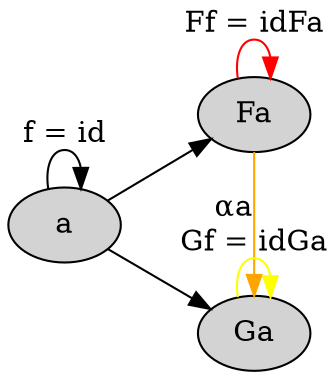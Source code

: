 digraph {
  node [style="filled" color="black" fillcolor="lightgray"]

  rankdir=LR
  { rank=same a }
  { rank=same Fa Ga }

  a [label="a"]
  Fa [label="Fa"]
  Ga [label="Ga"]

  a -> a [label="f = id"]
  a -> Fa
  a -> Ga
  Fa -> Fa [label="Ff = idFa" color="red"]
  Ga -> Ga [label="Gf = idGa" color="yellow"]
  Fa -> Ga [xlabel="αa" color="orange"]
}
